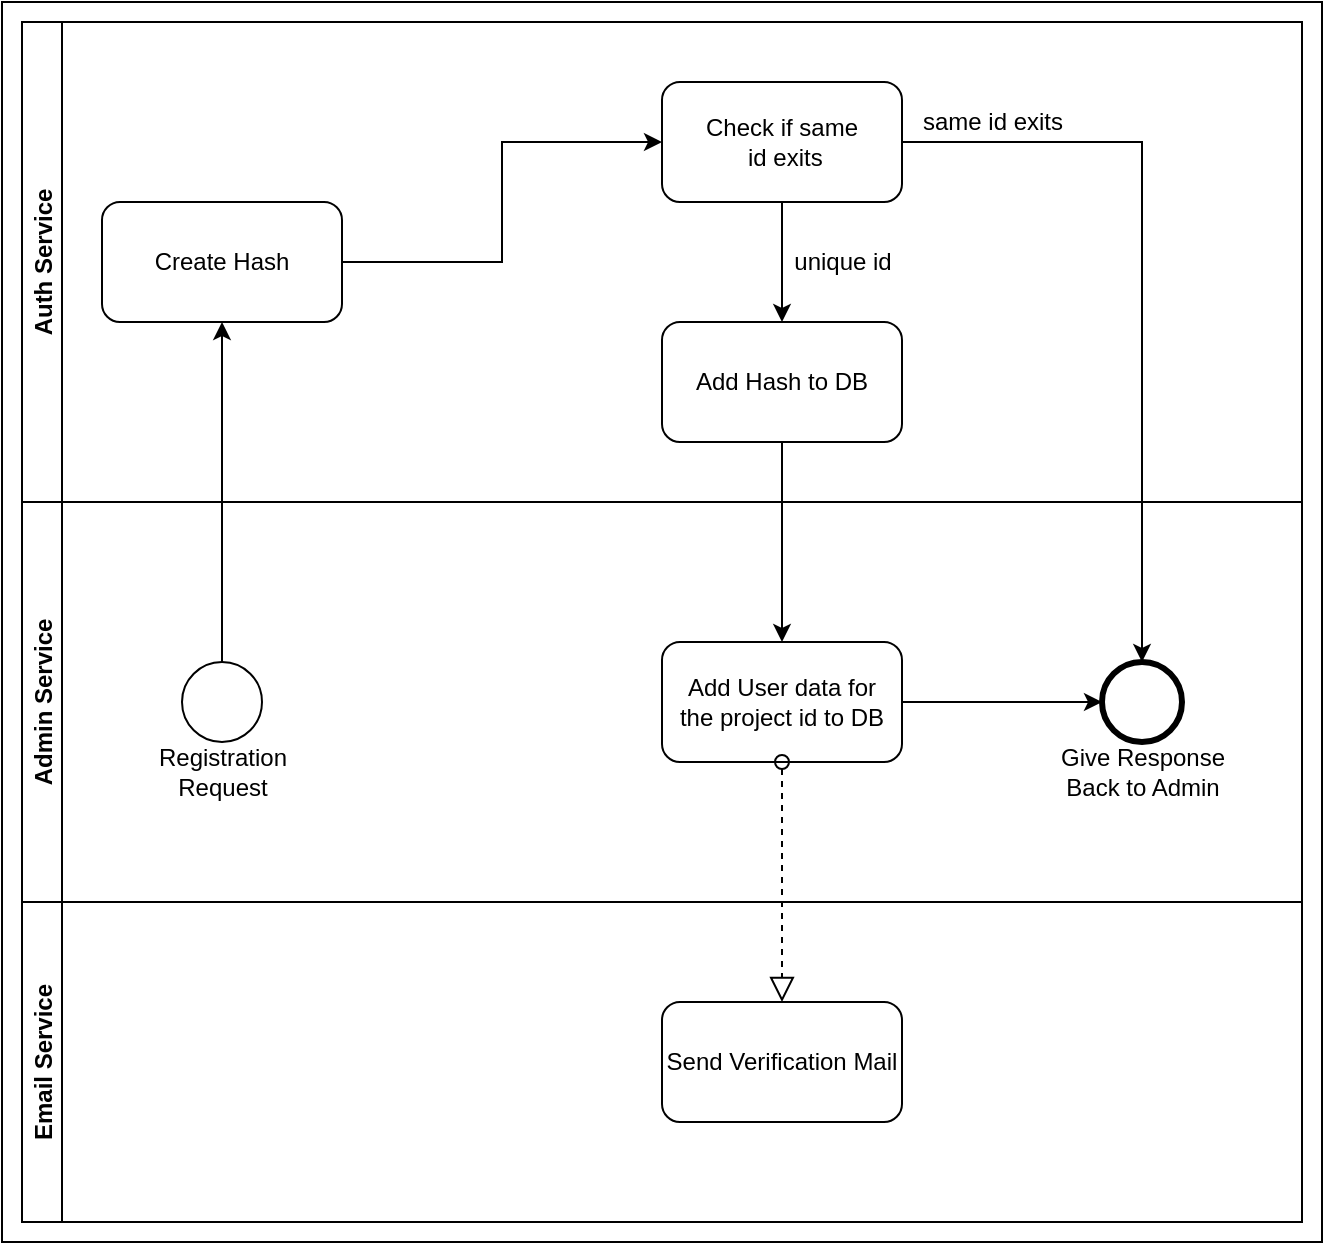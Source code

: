 <mxfile version="12.6.5" type="device"><diagram id="prtHgNgQTEPvFCAcTncT" name="Page-1"><mxGraphModel dx="1209" dy="738" grid="1" gridSize="10" guides="1" tooltips="1" connect="1" arrows="1" fold="1" page="1" pageScale="1" pageWidth="827" pageHeight="1169" math="0" shadow="0"><root><mxCell id="0"/><mxCell id="1" parent="0"/><mxCell id="TWWti2fiSQjnTuexJhXZ-8" value="Auth Service" style="swimlane;startSize=20;horizontal=0;" parent="1" vertex="1"><mxGeometry x="40" y="40" width="640" height="240" as="geometry"/></mxCell><mxCell id="TWWti2fiSQjnTuexJhXZ-20" style="edgeStyle=orthogonalEdgeStyle;rounded=0;orthogonalLoop=1;jettySize=auto;html=1;entryX=0;entryY=0.5;entryDx=0;entryDy=0;" parent="TWWti2fiSQjnTuexJhXZ-8" source="TWWti2fiSQjnTuexJhXZ-16" target="TWWti2fiSQjnTuexJhXZ-19" edge="1"><mxGeometry relative="1" as="geometry"/></mxCell><mxCell id="TWWti2fiSQjnTuexJhXZ-16" value="Create Hash" style="shape=ext;rounded=1;html=1;whiteSpace=wrap;fillColor=none;" parent="TWWti2fiSQjnTuexJhXZ-8" vertex="1"><mxGeometry x="40" y="90" width="120" height="60" as="geometry"/></mxCell><mxCell id="TWWti2fiSQjnTuexJhXZ-28" style="edgeStyle=orthogonalEdgeStyle;rounded=0;orthogonalLoop=1;jettySize=auto;html=1;entryX=0.5;entryY=0;entryDx=0;entryDy=0;" parent="TWWti2fiSQjnTuexJhXZ-8" source="TWWti2fiSQjnTuexJhXZ-19" target="TWWti2fiSQjnTuexJhXZ-27" edge="1"><mxGeometry relative="1" as="geometry"/></mxCell><mxCell id="TWWti2fiSQjnTuexJhXZ-19" value="Check if same&lt;br&gt;&amp;nbsp;id exits" style="shape=ext;rounded=1;html=1;whiteSpace=wrap;fillColor=none;" parent="TWWti2fiSQjnTuexJhXZ-8" vertex="1"><mxGeometry x="320" y="30" width="120" height="60" as="geometry"/></mxCell><mxCell id="TWWti2fiSQjnTuexJhXZ-27" value="Add Hash to DB" style="shape=ext;rounded=1;html=1;whiteSpace=wrap;fillColor=none;" parent="TWWti2fiSQjnTuexJhXZ-8" vertex="1"><mxGeometry x="320" y="150" width="120" height="60" as="geometry"/></mxCell><mxCell id="TWWti2fiSQjnTuexJhXZ-30" value="unique id" style="text;html=1;align=center;verticalAlign=middle;resizable=0;points=[];autosize=1;rotation=0;" parent="TWWti2fiSQjnTuexJhXZ-8" vertex="1"><mxGeometry x="380" y="110" width="60" height="20" as="geometry"/></mxCell><mxCell id="TWWti2fiSQjnTuexJhXZ-35" value="same id exits" style="text;html=1;align=center;verticalAlign=middle;resizable=0;points=[];autosize=1;" parent="TWWti2fiSQjnTuexJhXZ-8" vertex="1"><mxGeometry x="440" y="40" width="90" height="20" as="geometry"/></mxCell><mxCell id="TWWti2fiSQjnTuexJhXZ-12" value="" style="rounded=0;whiteSpace=wrap;html=1;fillColor=none;" parent="1" vertex="1"><mxGeometry x="30" y="30" width="660" height="620" as="geometry"/></mxCell><mxCell id="TWWti2fiSQjnTuexJhXZ-6" value="Admin Service" style="swimlane;startSize=20;horizontal=0;" parent="1" vertex="1"><mxGeometry x="40" y="280" width="640" height="200" as="geometry"/></mxCell><mxCell id="TWWti2fiSQjnTuexJhXZ-40" style="edgeStyle=orthogonalEdgeStyle;rounded=0;orthogonalLoop=1;jettySize=auto;html=1;" parent="TWWti2fiSQjnTuexJhXZ-6" source="TWWti2fiSQjnTuexJhXZ-33" target="TWWti2fiSQjnTuexJhXZ-21" edge="1"><mxGeometry relative="1" as="geometry"/></mxCell><mxCell id="TWWti2fiSQjnTuexJhXZ-33" value="Add User&amp;nbsp;data for &lt;br&gt;the project id to DB" style="shape=ext;rounded=1;html=1;whiteSpace=wrap;fillColor=none;" parent="TWWti2fiSQjnTuexJhXZ-6" vertex="1"><mxGeometry x="320" y="70" width="120" height="60" as="geometry"/></mxCell><mxCell id="TWWti2fiSQjnTuexJhXZ-21" value="" style="shape=mxgraph.bpmn.shape;html=1;verticalLabelPosition=bottom;labelBackgroundColor=#ffffff;verticalAlign=top;align=center;perimeter=ellipsePerimeter;outlineConnect=0;outline=end;symbol=general;fillColor=none;" parent="TWWti2fiSQjnTuexJhXZ-6" vertex="1"><mxGeometry x="540" y="80" width="40" height="40" as="geometry"/></mxCell><mxCell id="TWWti2fiSQjnTuexJhXZ-22" value="Give Response&lt;br&gt;Back to Admin" style="text;html=1;align=center;verticalAlign=middle;resizable=0;points=[];autosize=1;" parent="TWWti2fiSQjnTuexJhXZ-6" vertex="1"><mxGeometry x="510" y="120" width="100" height="30" as="geometry"/></mxCell><mxCell id="TWWti2fiSQjnTuexJhXZ-14" value="Registration &lt;br&gt;Request" style="text;html=1;align=center;verticalAlign=middle;resizable=0;points=[];autosize=1;" parent="TWWti2fiSQjnTuexJhXZ-6" vertex="1"><mxGeometry x="60" y="120" width="80" height="30" as="geometry"/></mxCell><mxCell id="TWWti2fiSQjnTuexJhXZ-13" value="" style="shape=mxgraph.bpmn.shape;html=1;verticalLabelPosition=bottom;labelBackgroundColor=#ffffff;verticalAlign=top;align=center;perimeter=ellipsePerimeter;outlineConnect=0;outline=standard;symbol=general;fillColor=none;" parent="TWWti2fiSQjnTuexJhXZ-6" vertex="1"><mxGeometry x="80" y="80" width="40" height="40" as="geometry"/></mxCell><mxCell id="TWWti2fiSQjnTuexJhXZ-36" style="edgeStyle=orthogonalEdgeStyle;rounded=0;orthogonalLoop=1;jettySize=auto;html=1;" parent="1" source="TWWti2fiSQjnTuexJhXZ-19" target="TWWti2fiSQjnTuexJhXZ-21" edge="1"><mxGeometry relative="1" as="geometry"/></mxCell><mxCell id="TWWti2fiSQjnTuexJhXZ-37" style="edgeStyle=orthogonalEdgeStyle;rounded=0;orthogonalLoop=1;jettySize=auto;html=1;entryX=0.5;entryY=0;entryDx=0;entryDy=0;" parent="1" source="TWWti2fiSQjnTuexJhXZ-27" target="TWWti2fiSQjnTuexJhXZ-33" edge="1"><mxGeometry relative="1" as="geometry"/></mxCell><mxCell id="TWWti2fiSQjnTuexJhXZ-9" value="Email Service" style="swimlane;startSize=20;horizontal=0;" parent="1" vertex="1"><mxGeometry x="40" y="480" width="640" height="160" as="geometry"/></mxCell><mxCell id="TWWti2fiSQjnTuexJhXZ-34" value="Send Verification Mail" style="shape=ext;rounded=1;html=1;whiteSpace=wrap;fillColor=none;" parent="TWWti2fiSQjnTuexJhXZ-9" vertex="1"><mxGeometry x="320" y="50" width="120" height="60" as="geometry"/></mxCell><mxCell id="TWWti2fiSQjnTuexJhXZ-42" value="" style="startArrow=oval;startFill=0;startSize=7;endArrow=block;endFill=0;endSize=10;dashed=1;html=1;entryX=0.5;entryY=0;entryDx=0;entryDy=0;exitX=0.5;exitY=1;exitDx=0;exitDy=0;" parent="1" source="TWWti2fiSQjnTuexJhXZ-33" target="TWWti2fiSQjnTuexJhXZ-34" edge="1"><mxGeometry width="100" relative="1" as="geometry"><mxPoint x="160" y="490" as="sourcePoint"/><mxPoint x="260" y="490" as="targetPoint"/></mxGeometry></mxCell><mxCell id="TJQ0udtO7w50jfynBTKg-1" style="edgeStyle=orthogonalEdgeStyle;rounded=0;orthogonalLoop=1;jettySize=auto;html=1;entryX=0.5;entryY=1;entryDx=0;entryDy=0;" edge="1" parent="1" source="TWWti2fiSQjnTuexJhXZ-13" target="TWWti2fiSQjnTuexJhXZ-16"><mxGeometry relative="1" as="geometry"/></mxCell></root></mxGraphModel></diagram></mxfile>